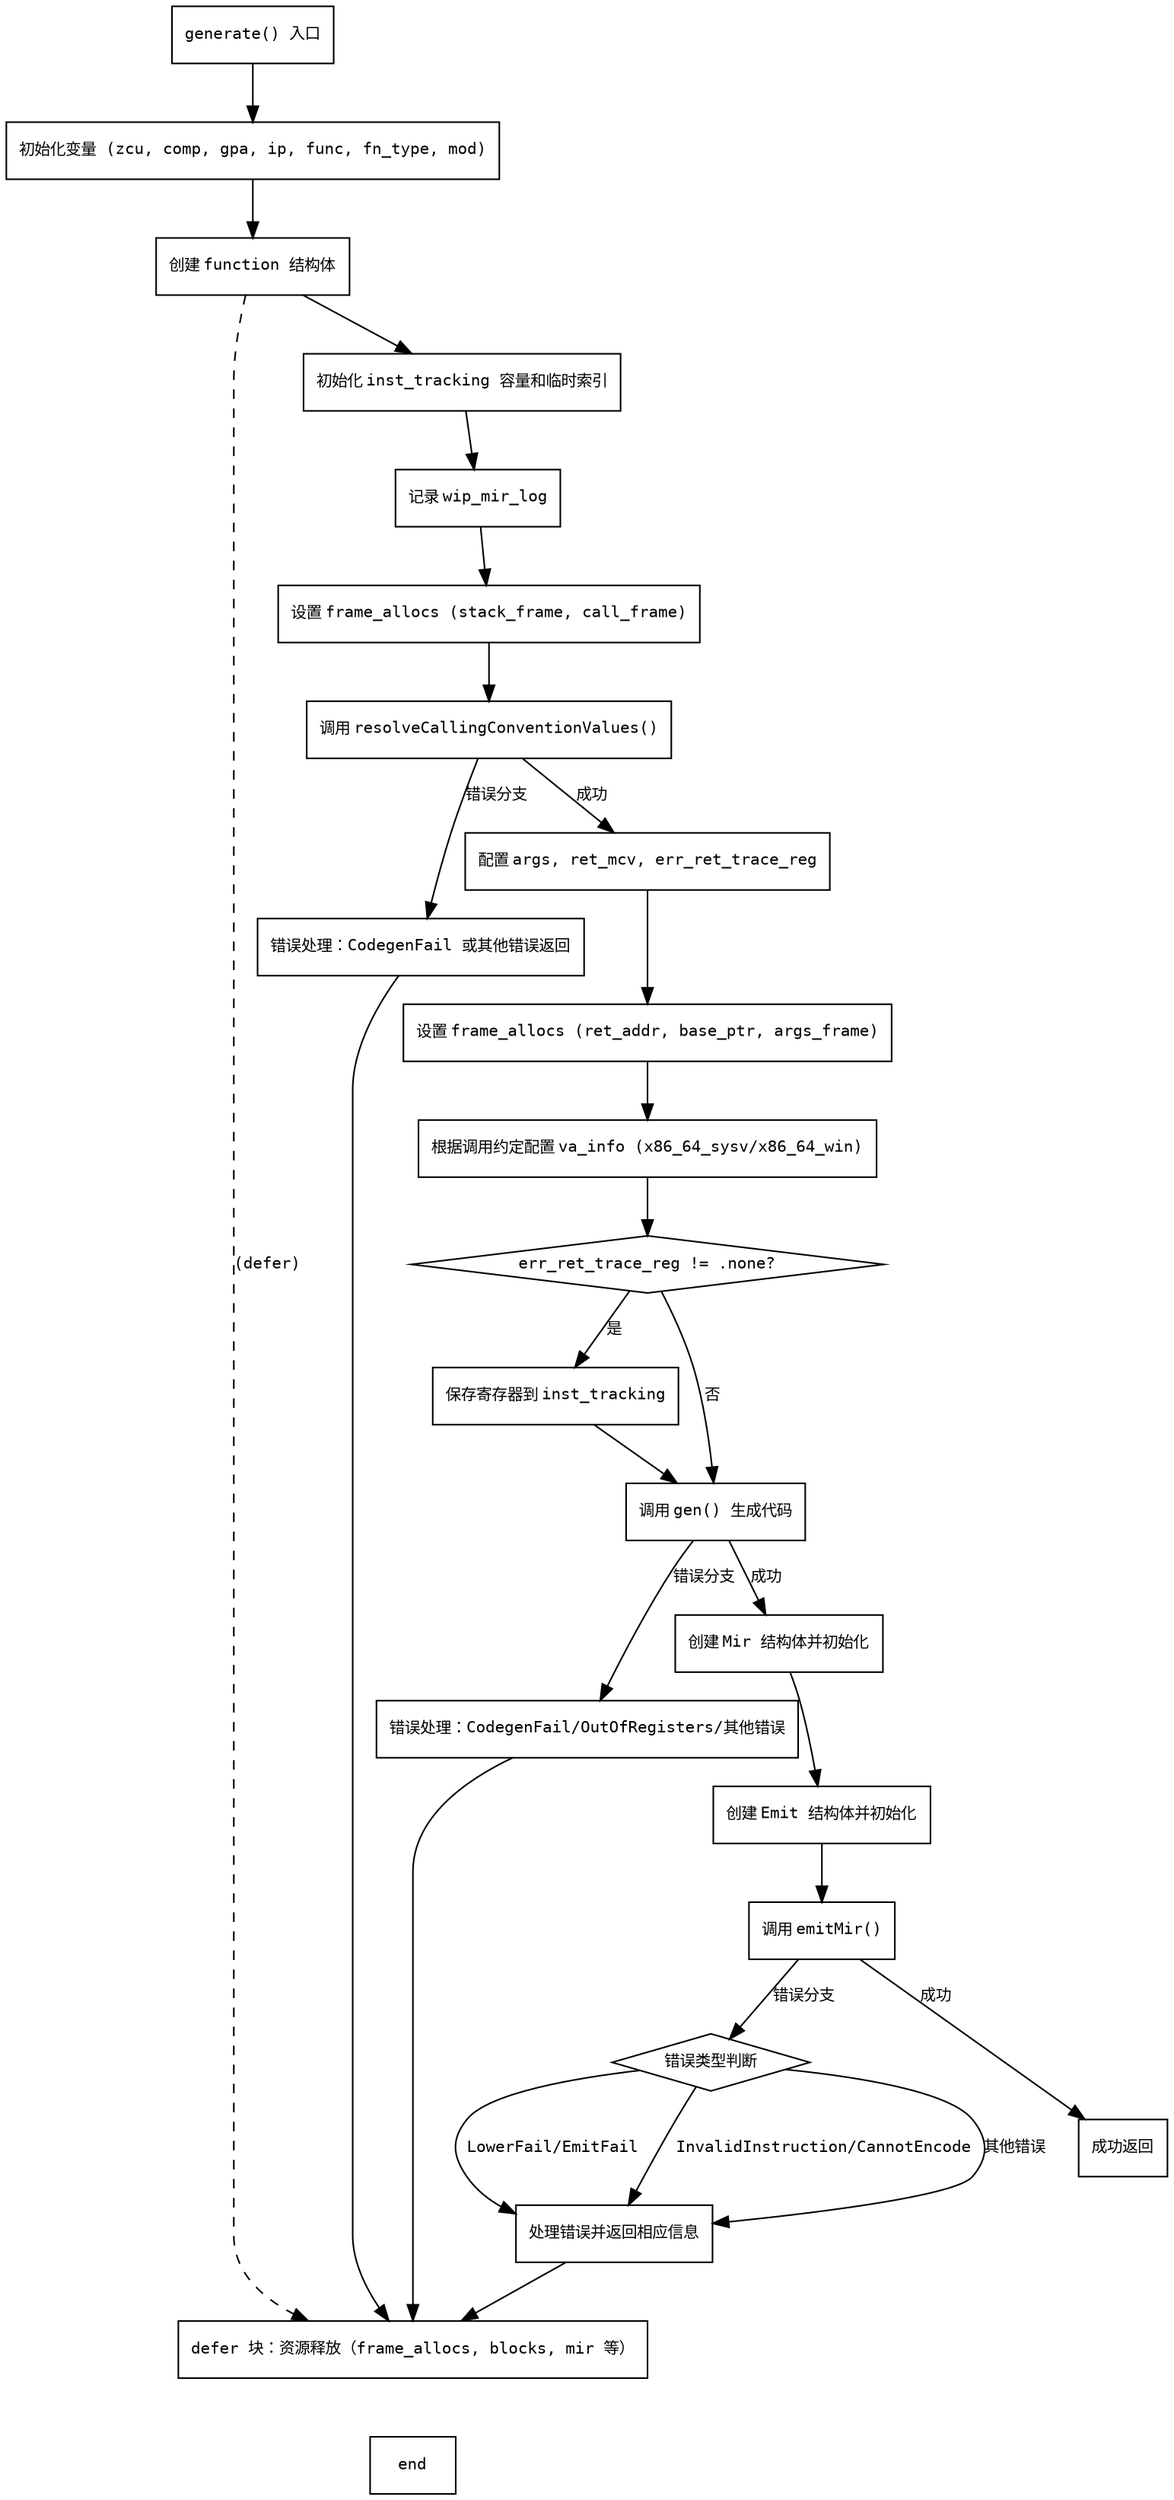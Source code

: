 
digraph flowchart {
    node [shape=rectangle, fontname="Courier", fontsize=10];
    edge [fontname="Courier", fontsize=10];

    start [label="generate() 入口"];
    init_vars [label="初始化变量 (zcu, comp, gpa, ip, func, fn_type, mod)"];
    create_function_struct [label="创建 function 结构体"];
    defer_cleanup [label="defer 块：资源释放（frame_allocs, blocks, mir 等）"];
    inst_tracking_setup [label="初始化 inst_tracking 容量和临时索引"];
    wip_mir_log [label="记录 wip_mir_log"];
    frame_allocs_init [label="设置 frame_allocs (stack_frame, call_frame)"];
    resolve_cc_values [label="调用 resolveCallingConventionValues()"];
    resolve_cc_error [label="错误处理：CodegenFail 或其他错误返回"];
    setup_args_ret [label="配置 args, ret_mcv, err_ret_trace_reg"];
    frame_allocs_config [label="设置 frame_allocs (ret_addr, base_ptr, args_frame)"];
    va_info_config [label="根据调用约定配置 va_info (x86_64_sysv/x86_64_win)"];
    err_ret_trace_reg_check [shape=diamond, label="err_ret_trace_reg != .none?"];
    reg_save [label="保存寄存器到 inst_tracking"];
    gen_call [label="调用 gen() 生成代码"];
    gen_error [label="错误处理：CodegenFail/OutOfRegisters/其他错误"];
    create_mir [label="创建 Mir 结构体并初始化"];
    create_emit [label="创建 Emit 结构体并初始化"];
    emit_mir [label="调用 emitMir()"];
    emit_errors [shape=diamond, label="错误类型判断"];
    error_handling [label="处理错误并返回相应信息"];
    success [label="成功返回"];

    start -> init_vars;
    init_vars -> create_function_struct;
    create_function_struct -> defer_cleanup [style=dashed, label="(defer)"];
    create_function_struct -> inst_tracking_setup;
    inst_tracking_setup -> wip_mir_log;
    wip_mir_log -> frame_allocs_init;
    frame_allocs_init -> resolve_cc_values;
    resolve_cc_values -> resolve_cc_error [label="错误分支"];
    resolve_cc_values -> setup_args_ret [label="成功"];
    setup_args_ret -> frame_allocs_config;
    frame_allocs_config -> va_info_config;
    va_info_config -> err_ret_trace_reg_check;
    err_ret_trace_reg_check -> reg_save [label="是"];
    err_ret_trace_reg_check -> gen_call [label="否"];
    reg_save -> gen_call;
    gen_call -> gen_error [label="错误分支"];
    gen_call -> create_mir [label="成功"];
    create_mir -> create_emit;
    create_emit -> emit_mir;
    emit_mir -> emit_errors [label="错误分支"];
    emit_errors -> error_handling [label="LowerFail/EmitFail"];
    emit_errors -> error_handling [label="InvalidInstruction/CannotEncode"];
    emit_errors -> error_handling [label="其他错误"];
    emit_mir -> success [label="成功"];
    resolve_cc_error -> defer_cleanup;
    gen_error -> defer_cleanup;
    error_handling -> defer_cleanup;
    defer_cleanup -> end [style=invis];
    success -> defer_cleanup [style=invis];
}
